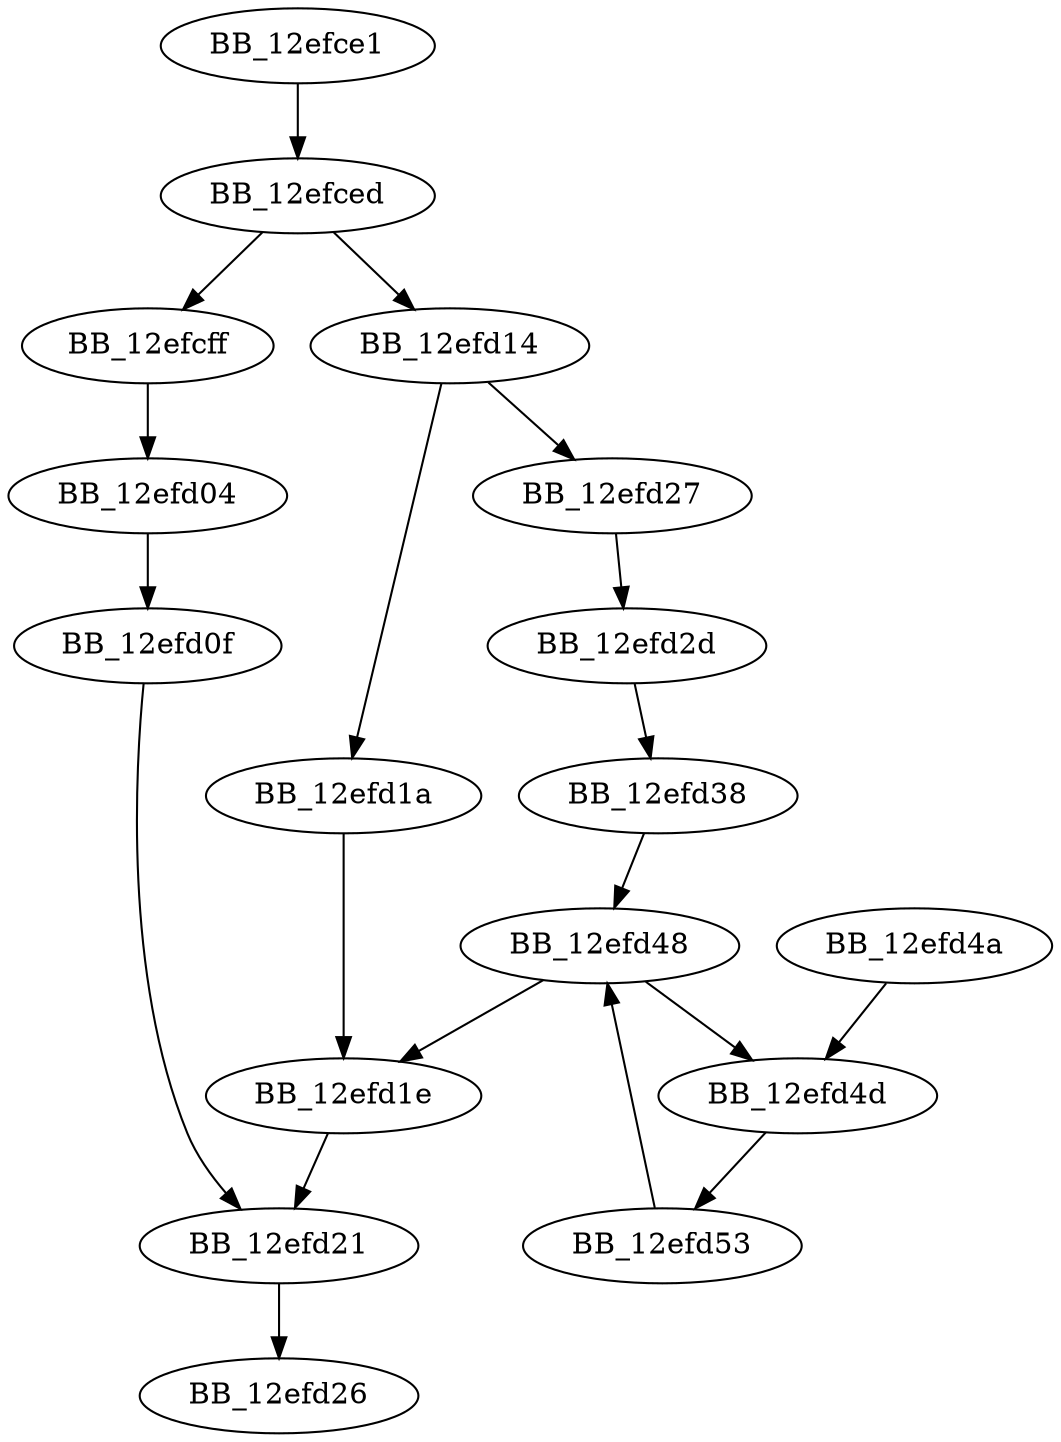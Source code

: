 DiGraph _fclose{
BB_12efce1->BB_12efced
BB_12efced->BB_12efcff
BB_12efced->BB_12efd14
BB_12efcff->BB_12efd04
BB_12efd04->BB_12efd0f
BB_12efd0f->BB_12efd21
BB_12efd14->BB_12efd1a
BB_12efd14->BB_12efd27
BB_12efd1a->BB_12efd1e
BB_12efd1e->BB_12efd21
BB_12efd21->BB_12efd26
BB_12efd27->BB_12efd2d
BB_12efd2d->BB_12efd38
BB_12efd38->BB_12efd48
BB_12efd48->BB_12efd1e
BB_12efd48->BB_12efd4d
BB_12efd4a->BB_12efd4d
BB_12efd4d->BB_12efd53
BB_12efd53->BB_12efd48
}
